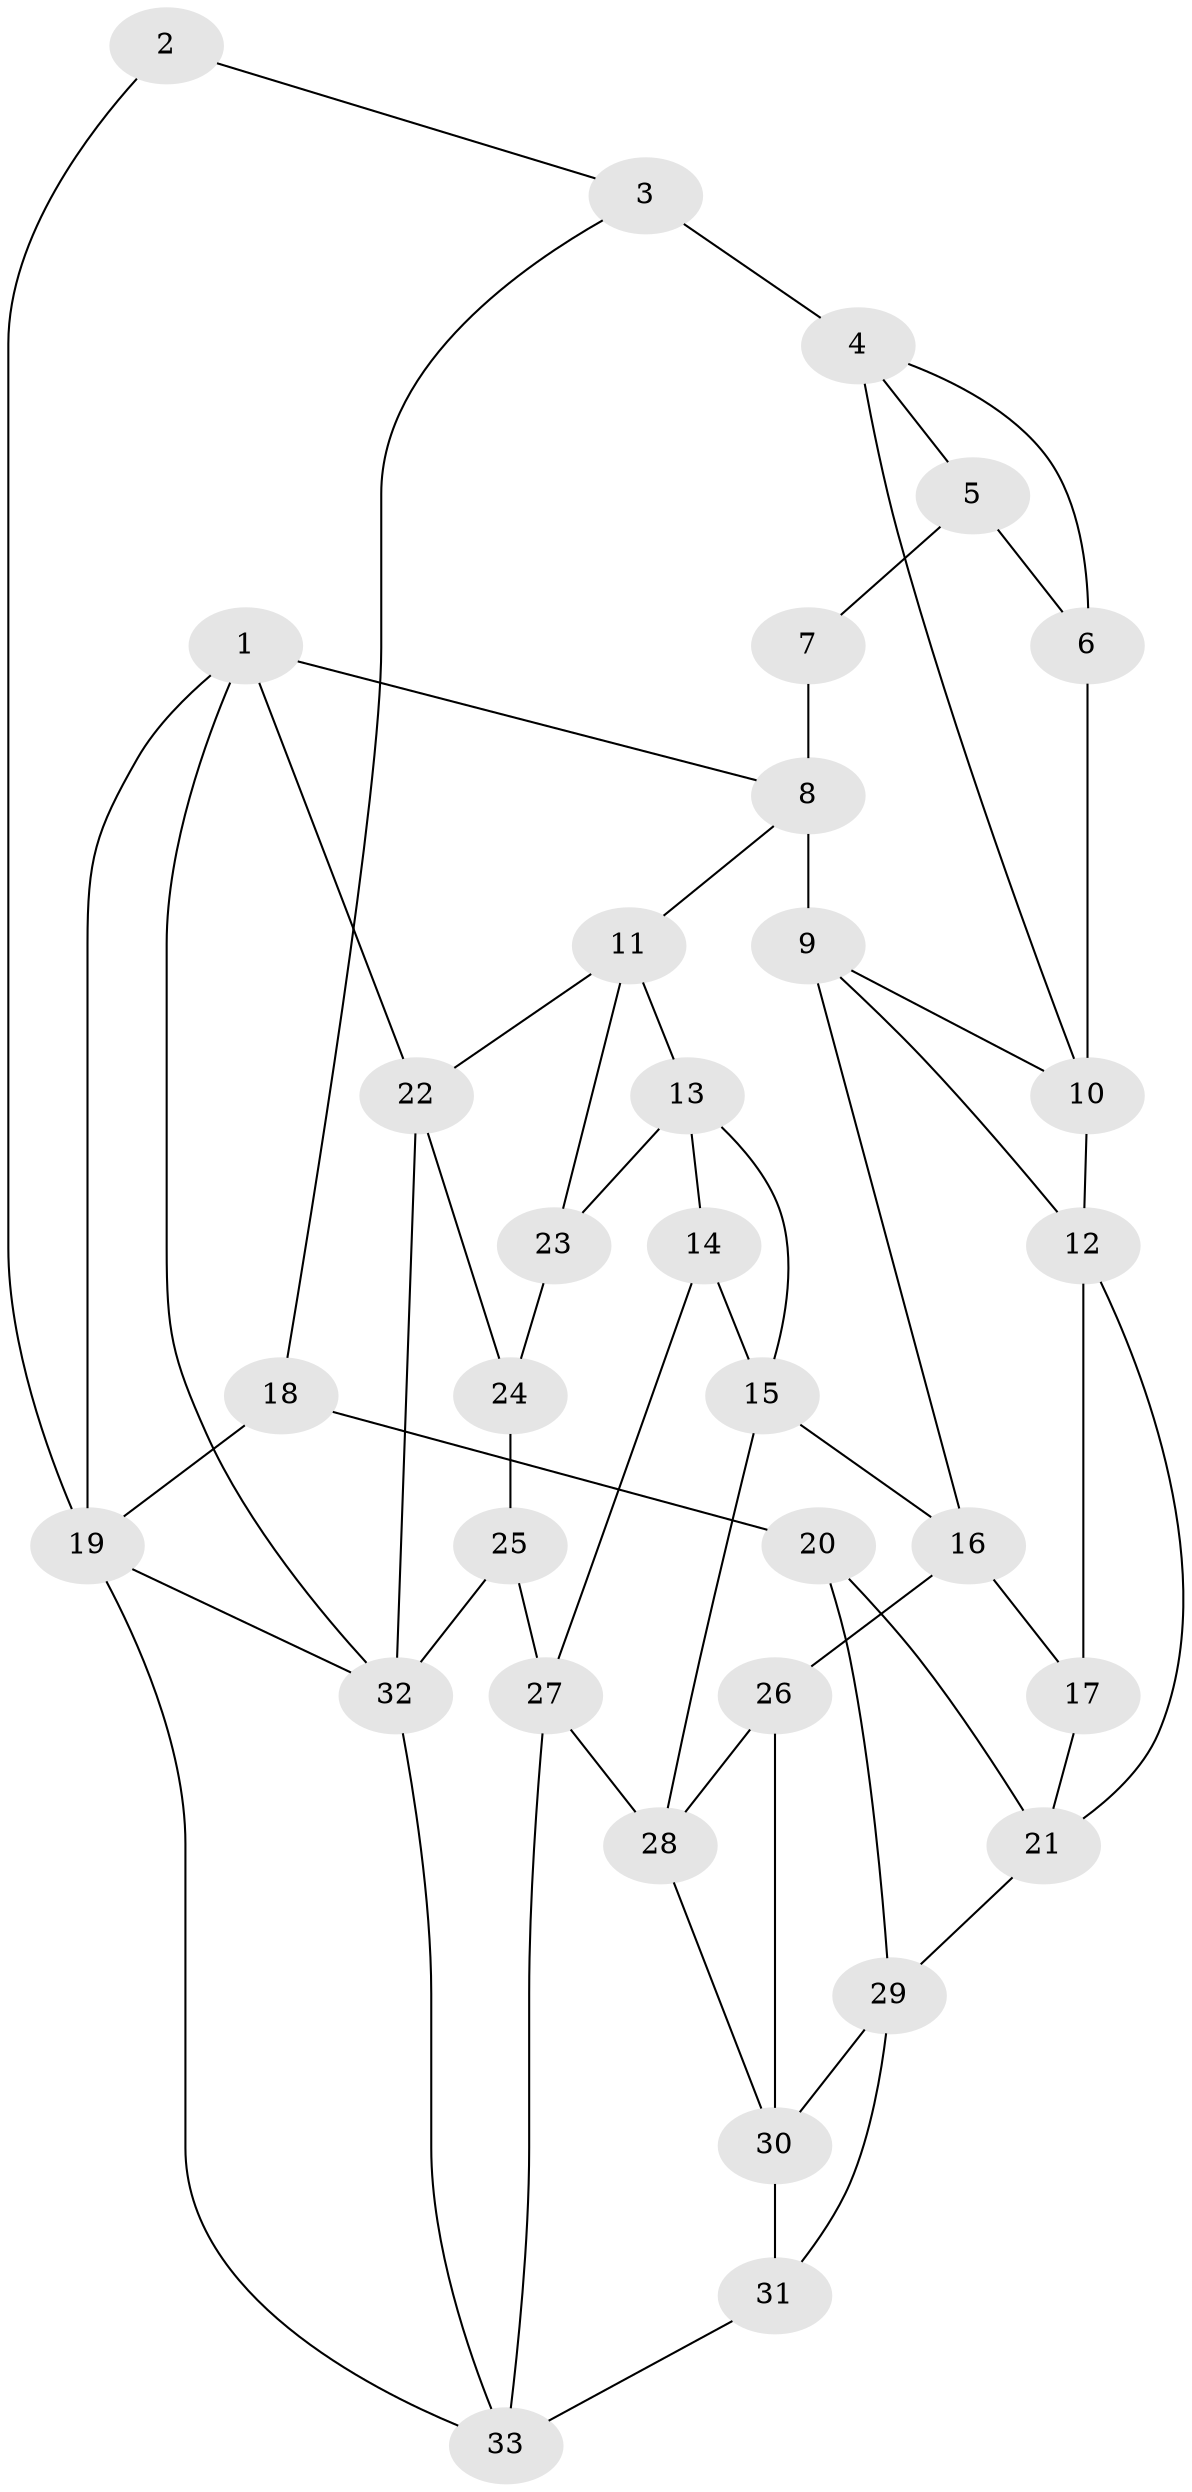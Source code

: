 // original degree distribution, {3: 0.03076923076923077, 5: 0.49230769230769234, 4: 0.26153846153846155, 6: 0.2153846153846154}
// Generated by graph-tools (version 1.1) at 2025/03/03/09/25 03:03:29]
// undirected, 33 vertices, 59 edges
graph export_dot {
graph [start="1"]
  node [color=gray90,style=filled];
  1;
  2;
  3;
  4;
  5;
  6;
  7;
  8;
  9;
  10;
  11;
  12;
  13;
  14;
  15;
  16;
  17;
  18;
  19;
  20;
  21;
  22;
  23;
  24;
  25;
  26;
  27;
  28;
  29;
  30;
  31;
  32;
  33;
  1 -- 8 [weight=1.0];
  1 -- 19 [weight=1.0];
  1 -- 22 [weight=1.0];
  1 -- 32 [weight=1.0];
  2 -- 3 [weight=1.0];
  2 -- 19 [weight=1.0];
  3 -- 4 [weight=2.0];
  3 -- 18 [weight=1.0];
  4 -- 5 [weight=1.0];
  4 -- 6 [weight=1.0];
  4 -- 10 [weight=1.0];
  5 -- 6 [weight=1.0];
  5 -- 7 [weight=2.0];
  6 -- 10 [weight=1.0];
  7 -- 8 [weight=2.0];
  8 -- 9 [weight=1.0];
  8 -- 11 [weight=1.0];
  9 -- 10 [weight=1.0];
  9 -- 12 [weight=1.0];
  9 -- 16 [weight=1.0];
  10 -- 12 [weight=1.0];
  11 -- 13 [weight=1.0];
  11 -- 22 [weight=1.0];
  11 -- 23 [weight=1.0];
  12 -- 17 [weight=1.0];
  12 -- 21 [weight=1.0];
  13 -- 14 [weight=1.0];
  13 -- 15 [weight=1.0];
  13 -- 23 [weight=1.0];
  14 -- 15 [weight=1.0];
  14 -- 27 [weight=1.0];
  15 -- 16 [weight=1.0];
  15 -- 28 [weight=1.0];
  16 -- 17 [weight=1.0];
  16 -- 26 [weight=1.0];
  17 -- 21 [weight=1.0];
  18 -- 19 [weight=2.0];
  18 -- 20 [weight=2.0];
  19 -- 32 [weight=1.0];
  19 -- 33 [weight=1.0];
  20 -- 21 [weight=1.0];
  20 -- 29 [weight=1.0];
  21 -- 29 [weight=1.0];
  22 -- 24 [weight=1.0];
  22 -- 32 [weight=1.0];
  23 -- 24 [weight=2.0];
  24 -- 25 [weight=1.0];
  25 -- 27 [weight=1.0];
  25 -- 32 [weight=1.0];
  26 -- 28 [weight=1.0];
  26 -- 30 [weight=1.0];
  27 -- 28 [weight=1.0];
  27 -- 33 [weight=1.0];
  28 -- 30 [weight=1.0];
  29 -- 30 [weight=1.0];
  29 -- 31 [weight=1.0];
  30 -- 31 [weight=1.0];
  31 -- 33 [weight=1.0];
  32 -- 33 [weight=1.0];
}
